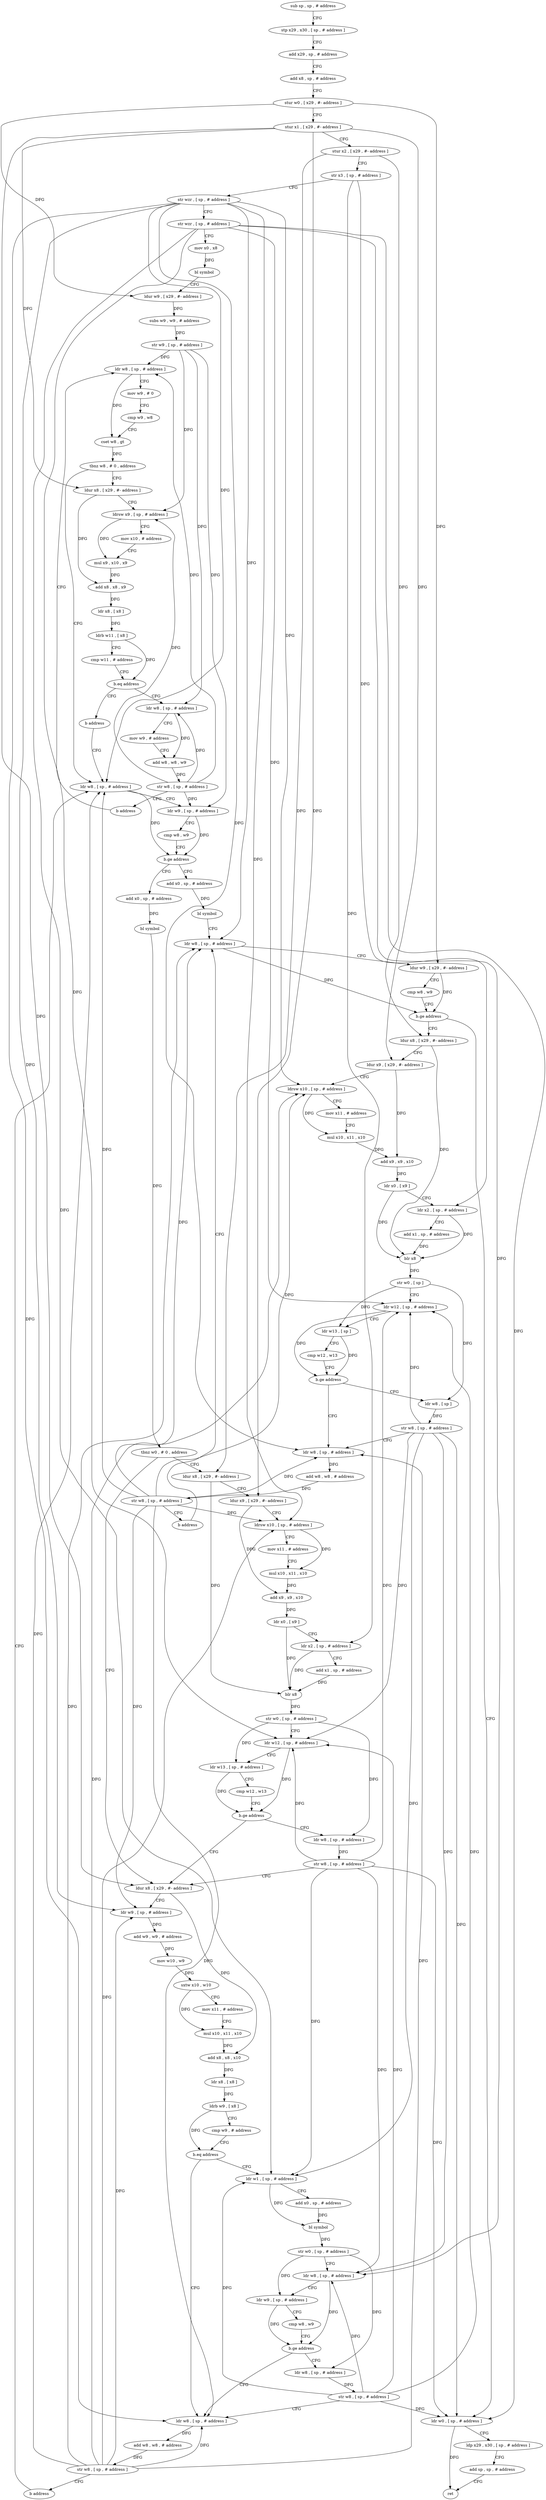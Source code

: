 digraph "func" {
"4293544" [label = "sub sp , sp , # address" ]
"4293548" [label = "stp x29 , x30 , [ sp , # address ]" ]
"4293552" [label = "add x29 , sp , # address" ]
"4293556" [label = "add x8 , sp , # address" ]
"4293560" [label = "stur w0 , [ x29 , #- address ]" ]
"4293564" [label = "stur x1 , [ x29 , #- address ]" ]
"4293568" [label = "stur x2 , [ x29 , #- address ]" ]
"4293572" [label = "str x3 , [ sp , # address ]" ]
"4293576" [label = "str wzr , [ sp , # address ]" ]
"4293580" [label = "str wzr , [ sp , # address ]" ]
"4293584" [label = "mov x0 , x8" ]
"4293588" [label = "bl symbol" ]
"4293592" [label = "ldur w9 , [ x29 , #- address ]" ]
"4293596" [label = "subs w9 , w9 , # address" ]
"4293600" [label = "str w9 , [ sp , # address ]" ]
"4293604" [label = "ldr w8 , [ sp , # address ]" ]
"4293684" [label = "ldr w8 , [ sp , # address ]" ]
"4293688" [label = "ldr w9 , [ sp , # address ]" ]
"4293692" [label = "cmp w8 , w9" ]
"4293696" [label = "b.ge address" ]
"4293884" [label = "add x0 , sp , # address" ]
"4293700" [label = "add x0 , sp , # address" ]
"4293624" [label = "ldur x8 , [ x29 , #- address ]" ]
"4293628" [label = "ldrsw x9 , [ sp , # address ]" ]
"4293632" [label = "mov x10 , # address" ]
"4293636" [label = "mul x9 , x10 , x9" ]
"4293640" [label = "add x8 , x8 , x9" ]
"4293644" [label = "ldr x8 , [ x8 ]" ]
"4293648" [label = "ldrb w11 , [ x8 ]" ]
"4293652" [label = "cmp w11 , # address" ]
"4293656" [label = "b.eq address" ]
"4293664" [label = "ldr w8 , [ sp , # address ]" ]
"4293660" [label = "b address" ]
"4293888" [label = "bl symbol" ]
"4293892" [label = "ldr w8 , [ sp , # address ]" ]
"4293704" [label = "bl symbol" ]
"4293708" [label = "tbnz w0 , # 0 , address" ]
"4293780" [label = "ldur x8 , [ x29 , #- address ]" ]
"4293712" [label = "ldur x8 , [ x29 , #- address ]" ]
"4293668" [label = "mov w9 , # address" ]
"4293672" [label = "add w8 , w8 , w9" ]
"4293676" [label = "str w8 , [ sp , # address ]" ]
"4293680" [label = "b address" ]
"4293992" [label = "ldr w0 , [ sp , # address ]" ]
"4293996" [label = "ldp x29 , x30 , [ sp , # address ]" ]
"4294000" [label = "add sp , sp , # address" ]
"4294004" [label = "ret" ]
"4293908" [label = "ldur x8 , [ x29 , #- address ]" ]
"4293912" [label = "ldur x9 , [ x29 , #- address ]" ]
"4293916" [label = "ldrsw x10 , [ sp , # address ]" ]
"4293920" [label = "mov x11 , # address" ]
"4293924" [label = "mul x10 , x11 , x10" ]
"4293928" [label = "add x9 , x9 , x10" ]
"4293932" [label = "ldr x0 , [ x9 ]" ]
"4293936" [label = "ldr x2 , [ sp , # address ]" ]
"4293940" [label = "add x1 , sp , # address" ]
"4293944" [label = "blr x8" ]
"4293948" [label = "str w0 , [ sp ]" ]
"4293952" [label = "ldr w12 , [ sp , # address ]" ]
"4293956" [label = "ldr w13 , [ sp ]" ]
"4293960" [label = "cmp w12 , w13" ]
"4293964" [label = "b.ge address" ]
"4293976" [label = "ldr w8 , [ sp , # address ]" ]
"4293968" [label = "ldr w8 , [ sp ]" ]
"4293784" [label = "ldr w9 , [ sp , # address ]" ]
"4293788" [label = "add w9 , w9 , # address" ]
"4293792" [label = "mov w10 , w9" ]
"4293796" [label = "sxtw x10 , w10" ]
"4293800" [label = "mov x11 , # address" ]
"4293804" [label = "mul x10 , x11 , x10" ]
"4293808" [label = "add x8 , x8 , x10" ]
"4293812" [label = "ldr x8 , [ x8 ]" ]
"4293816" [label = "ldrb w9 , [ x8 ]" ]
"4293820" [label = "cmp w9 , # address" ]
"4293824" [label = "b.eq address" ]
"4293868" [label = "ldr w8 , [ sp , # address ]" ]
"4293828" [label = "ldr w1 , [ sp , # address ]" ]
"4293716" [label = "ldur x9 , [ x29 , #- address ]" ]
"4293720" [label = "ldrsw x10 , [ sp , # address ]" ]
"4293724" [label = "mov x11 , # address" ]
"4293728" [label = "mul x10 , x11 , x10" ]
"4293732" [label = "add x9 , x9 , x10" ]
"4293736" [label = "ldr x0 , [ x9 ]" ]
"4293740" [label = "ldr x2 , [ sp , # address ]" ]
"4293744" [label = "add x1 , sp , # address" ]
"4293748" [label = "blr x8" ]
"4293752" [label = "str w0 , [ sp , # address ]" ]
"4293756" [label = "ldr w12 , [ sp , # address ]" ]
"4293760" [label = "ldr w13 , [ sp , # address ]" ]
"4293764" [label = "cmp w12 , w13" ]
"4293768" [label = "b.ge address" ]
"4293772" [label = "ldr w8 , [ sp , # address ]" ]
"4293608" [label = "mov w9 , # 0" ]
"4293612" [label = "cmp w9 , w8" ]
"4293616" [label = "cset w8 , gt" ]
"4293620" [label = "tbnz w8 , # 0 , address" ]
"4293980" [label = "add w8 , w8 , # address" ]
"4293984" [label = "str w8 , [ sp , # address ]" ]
"4293988" [label = "b address" ]
"4293972" [label = "str w8 , [ sp , # address ]" ]
"4293872" [label = "add w8 , w8 , # address" ]
"4293876" [label = "str w8 , [ sp , # address ]" ]
"4293880" [label = "b address" ]
"4293832" [label = "add x0 , sp , # address" ]
"4293836" [label = "bl symbol" ]
"4293840" [label = "str w0 , [ sp , # address ]" ]
"4293844" [label = "ldr w8 , [ sp , # address ]" ]
"4293848" [label = "ldr w9 , [ sp , # address ]" ]
"4293852" [label = "cmp w8 , w9" ]
"4293856" [label = "b.ge address" ]
"4293860" [label = "ldr w8 , [ sp , # address ]" ]
"4293776" [label = "str w8 , [ sp , # address ]" ]
"4293896" [label = "ldur w9 , [ x29 , #- address ]" ]
"4293900" [label = "cmp w8 , w9" ]
"4293904" [label = "b.ge address" ]
"4293864" [label = "str w8 , [ sp , # address ]" ]
"4293544" -> "4293548" [ label = "CFG" ]
"4293548" -> "4293552" [ label = "CFG" ]
"4293552" -> "4293556" [ label = "CFG" ]
"4293556" -> "4293560" [ label = "CFG" ]
"4293560" -> "4293564" [ label = "CFG" ]
"4293560" -> "4293592" [ label = "DFG" ]
"4293560" -> "4293896" [ label = "DFG" ]
"4293564" -> "4293568" [ label = "CFG" ]
"4293564" -> "4293624" [ label = "DFG" ]
"4293564" -> "4293780" [ label = "DFG" ]
"4293564" -> "4293716" [ label = "DFG" ]
"4293564" -> "4293912" [ label = "DFG" ]
"4293568" -> "4293572" [ label = "CFG" ]
"4293568" -> "4293712" [ label = "DFG" ]
"4293568" -> "4293908" [ label = "DFG" ]
"4293572" -> "4293576" [ label = "CFG" ]
"4293572" -> "4293740" [ label = "DFG" ]
"4293572" -> "4293936" [ label = "DFG" ]
"4293576" -> "4293580" [ label = "CFG" ]
"4293576" -> "4293684" [ label = "DFG" ]
"4293576" -> "4293892" [ label = "DFG" ]
"4293576" -> "4293784" [ label = "DFG" ]
"4293576" -> "4293720" [ label = "DFG" ]
"4293576" -> "4293916" [ label = "DFG" ]
"4293576" -> "4293868" [ label = "DFG" ]
"4293576" -> "4293976" [ label = "DFG" ]
"4293580" -> "4293584" [ label = "CFG" ]
"4293580" -> "4293756" [ label = "DFG" ]
"4293580" -> "4293992" [ label = "DFG" ]
"4293580" -> "4293952" [ label = "DFG" ]
"4293580" -> "4293828" [ label = "DFG" ]
"4293580" -> "4293844" [ label = "DFG" ]
"4293584" -> "4293588" [ label = "DFG" ]
"4293588" -> "4293592" [ label = "CFG" ]
"4293592" -> "4293596" [ label = "DFG" ]
"4293596" -> "4293600" [ label = "DFG" ]
"4293600" -> "4293604" [ label = "DFG" ]
"4293600" -> "4293688" [ label = "DFG" ]
"4293600" -> "4293628" [ label = "DFG" ]
"4293600" -> "4293664" [ label = "DFG" ]
"4293604" -> "4293608" [ label = "CFG" ]
"4293604" -> "4293616" [ label = "DFG" ]
"4293684" -> "4293688" [ label = "CFG" ]
"4293684" -> "4293696" [ label = "DFG" ]
"4293688" -> "4293692" [ label = "CFG" ]
"4293688" -> "4293696" [ label = "DFG" ]
"4293692" -> "4293696" [ label = "CFG" ]
"4293696" -> "4293884" [ label = "CFG" ]
"4293696" -> "4293700" [ label = "CFG" ]
"4293884" -> "4293888" [ label = "DFG" ]
"4293700" -> "4293704" [ label = "DFG" ]
"4293624" -> "4293628" [ label = "CFG" ]
"4293624" -> "4293640" [ label = "DFG" ]
"4293628" -> "4293632" [ label = "CFG" ]
"4293628" -> "4293636" [ label = "DFG" ]
"4293632" -> "4293636" [ label = "CFG" ]
"4293636" -> "4293640" [ label = "DFG" ]
"4293640" -> "4293644" [ label = "DFG" ]
"4293644" -> "4293648" [ label = "DFG" ]
"4293648" -> "4293652" [ label = "CFG" ]
"4293648" -> "4293656" [ label = "DFG" ]
"4293652" -> "4293656" [ label = "CFG" ]
"4293656" -> "4293664" [ label = "CFG" ]
"4293656" -> "4293660" [ label = "CFG" ]
"4293664" -> "4293668" [ label = "CFG" ]
"4293664" -> "4293672" [ label = "DFG" ]
"4293660" -> "4293684" [ label = "CFG" ]
"4293888" -> "4293892" [ label = "CFG" ]
"4293892" -> "4293896" [ label = "CFG" ]
"4293892" -> "4293904" [ label = "DFG" ]
"4293704" -> "4293708" [ label = "DFG" ]
"4293708" -> "4293780" [ label = "CFG" ]
"4293708" -> "4293712" [ label = "CFG" ]
"4293780" -> "4293784" [ label = "CFG" ]
"4293780" -> "4293808" [ label = "DFG" ]
"4293712" -> "4293716" [ label = "CFG" ]
"4293712" -> "4293748" [ label = "DFG" ]
"4293668" -> "4293672" [ label = "CFG" ]
"4293672" -> "4293676" [ label = "DFG" ]
"4293676" -> "4293680" [ label = "CFG" ]
"4293676" -> "4293604" [ label = "DFG" ]
"4293676" -> "4293688" [ label = "DFG" ]
"4293676" -> "4293628" [ label = "DFG" ]
"4293676" -> "4293664" [ label = "DFG" ]
"4293680" -> "4293604" [ label = "CFG" ]
"4293992" -> "4293996" [ label = "CFG" ]
"4293992" -> "4294004" [ label = "DFG" ]
"4293996" -> "4294000" [ label = "CFG" ]
"4294000" -> "4294004" [ label = "CFG" ]
"4293908" -> "4293912" [ label = "CFG" ]
"4293908" -> "4293944" [ label = "DFG" ]
"4293912" -> "4293916" [ label = "CFG" ]
"4293912" -> "4293928" [ label = "DFG" ]
"4293916" -> "4293920" [ label = "CFG" ]
"4293916" -> "4293924" [ label = "DFG" ]
"4293920" -> "4293924" [ label = "CFG" ]
"4293924" -> "4293928" [ label = "DFG" ]
"4293928" -> "4293932" [ label = "DFG" ]
"4293932" -> "4293936" [ label = "CFG" ]
"4293932" -> "4293944" [ label = "DFG" ]
"4293936" -> "4293940" [ label = "CFG" ]
"4293936" -> "4293944" [ label = "DFG" ]
"4293940" -> "4293944" [ label = "DFG" ]
"4293944" -> "4293948" [ label = "DFG" ]
"4293948" -> "4293952" [ label = "CFG" ]
"4293948" -> "4293956" [ label = "DFG" ]
"4293948" -> "4293968" [ label = "DFG" ]
"4293952" -> "4293956" [ label = "CFG" ]
"4293952" -> "4293964" [ label = "DFG" ]
"4293956" -> "4293960" [ label = "CFG" ]
"4293956" -> "4293964" [ label = "DFG" ]
"4293960" -> "4293964" [ label = "CFG" ]
"4293964" -> "4293976" [ label = "CFG" ]
"4293964" -> "4293968" [ label = "CFG" ]
"4293976" -> "4293980" [ label = "DFG" ]
"4293968" -> "4293972" [ label = "DFG" ]
"4293784" -> "4293788" [ label = "DFG" ]
"4293788" -> "4293792" [ label = "DFG" ]
"4293792" -> "4293796" [ label = "DFG" ]
"4293796" -> "4293800" [ label = "CFG" ]
"4293796" -> "4293804" [ label = "DFG" ]
"4293800" -> "4293804" [ label = "CFG" ]
"4293804" -> "4293808" [ label = "DFG" ]
"4293808" -> "4293812" [ label = "DFG" ]
"4293812" -> "4293816" [ label = "DFG" ]
"4293816" -> "4293820" [ label = "CFG" ]
"4293816" -> "4293824" [ label = "DFG" ]
"4293820" -> "4293824" [ label = "CFG" ]
"4293824" -> "4293868" [ label = "CFG" ]
"4293824" -> "4293828" [ label = "CFG" ]
"4293868" -> "4293872" [ label = "DFG" ]
"4293828" -> "4293832" [ label = "CFG" ]
"4293828" -> "4293836" [ label = "DFG" ]
"4293716" -> "4293720" [ label = "CFG" ]
"4293716" -> "4293732" [ label = "DFG" ]
"4293720" -> "4293724" [ label = "CFG" ]
"4293720" -> "4293728" [ label = "DFG" ]
"4293724" -> "4293728" [ label = "CFG" ]
"4293728" -> "4293732" [ label = "DFG" ]
"4293732" -> "4293736" [ label = "DFG" ]
"4293736" -> "4293740" [ label = "CFG" ]
"4293736" -> "4293748" [ label = "DFG" ]
"4293740" -> "4293744" [ label = "CFG" ]
"4293740" -> "4293748" [ label = "DFG" ]
"4293744" -> "4293748" [ label = "DFG" ]
"4293748" -> "4293752" [ label = "DFG" ]
"4293752" -> "4293756" [ label = "CFG" ]
"4293752" -> "4293760" [ label = "DFG" ]
"4293752" -> "4293772" [ label = "DFG" ]
"4293756" -> "4293760" [ label = "CFG" ]
"4293756" -> "4293768" [ label = "DFG" ]
"4293760" -> "4293764" [ label = "CFG" ]
"4293760" -> "4293768" [ label = "DFG" ]
"4293764" -> "4293768" [ label = "CFG" ]
"4293768" -> "4293780" [ label = "CFG" ]
"4293768" -> "4293772" [ label = "CFG" ]
"4293772" -> "4293776" [ label = "DFG" ]
"4293608" -> "4293612" [ label = "CFG" ]
"4293612" -> "4293616" [ label = "CFG" ]
"4293616" -> "4293620" [ label = "DFG" ]
"4293620" -> "4293684" [ label = "CFG" ]
"4293620" -> "4293624" [ label = "CFG" ]
"4293980" -> "4293984" [ label = "DFG" ]
"4293984" -> "4293988" [ label = "CFG" ]
"4293984" -> "4293684" [ label = "DFG" ]
"4293984" -> "4293892" [ label = "DFG" ]
"4293984" -> "4293784" [ label = "DFG" ]
"4293984" -> "4293720" [ label = "DFG" ]
"4293984" -> "4293916" [ label = "DFG" ]
"4293984" -> "4293868" [ label = "DFG" ]
"4293984" -> "4293976" [ label = "DFG" ]
"4293988" -> "4293892" [ label = "CFG" ]
"4293972" -> "4293976" [ label = "CFG" ]
"4293972" -> "4293756" [ label = "DFG" ]
"4293972" -> "4293992" [ label = "DFG" ]
"4293972" -> "4293952" [ label = "DFG" ]
"4293972" -> "4293828" [ label = "DFG" ]
"4293972" -> "4293844" [ label = "DFG" ]
"4293872" -> "4293876" [ label = "DFG" ]
"4293876" -> "4293880" [ label = "CFG" ]
"4293876" -> "4293684" [ label = "DFG" ]
"4293876" -> "4293892" [ label = "DFG" ]
"4293876" -> "4293784" [ label = "DFG" ]
"4293876" -> "4293720" [ label = "DFG" ]
"4293876" -> "4293916" [ label = "DFG" ]
"4293876" -> "4293868" [ label = "DFG" ]
"4293876" -> "4293976" [ label = "DFG" ]
"4293880" -> "4293684" [ label = "CFG" ]
"4293832" -> "4293836" [ label = "DFG" ]
"4293836" -> "4293840" [ label = "DFG" ]
"4293840" -> "4293844" [ label = "CFG" ]
"4293840" -> "4293848" [ label = "DFG" ]
"4293840" -> "4293860" [ label = "DFG" ]
"4293844" -> "4293848" [ label = "CFG" ]
"4293844" -> "4293856" [ label = "DFG" ]
"4293848" -> "4293852" [ label = "CFG" ]
"4293848" -> "4293856" [ label = "DFG" ]
"4293852" -> "4293856" [ label = "CFG" ]
"4293856" -> "4293868" [ label = "CFG" ]
"4293856" -> "4293860" [ label = "CFG" ]
"4293860" -> "4293864" [ label = "DFG" ]
"4293776" -> "4293780" [ label = "CFG" ]
"4293776" -> "4293756" [ label = "DFG" ]
"4293776" -> "4293992" [ label = "DFG" ]
"4293776" -> "4293952" [ label = "DFG" ]
"4293776" -> "4293828" [ label = "DFG" ]
"4293776" -> "4293844" [ label = "DFG" ]
"4293896" -> "4293900" [ label = "CFG" ]
"4293896" -> "4293904" [ label = "DFG" ]
"4293900" -> "4293904" [ label = "CFG" ]
"4293904" -> "4293992" [ label = "CFG" ]
"4293904" -> "4293908" [ label = "CFG" ]
"4293864" -> "4293868" [ label = "CFG" ]
"4293864" -> "4293756" [ label = "DFG" ]
"4293864" -> "4293992" [ label = "DFG" ]
"4293864" -> "4293952" [ label = "DFG" ]
"4293864" -> "4293828" [ label = "DFG" ]
"4293864" -> "4293844" [ label = "DFG" ]
}

